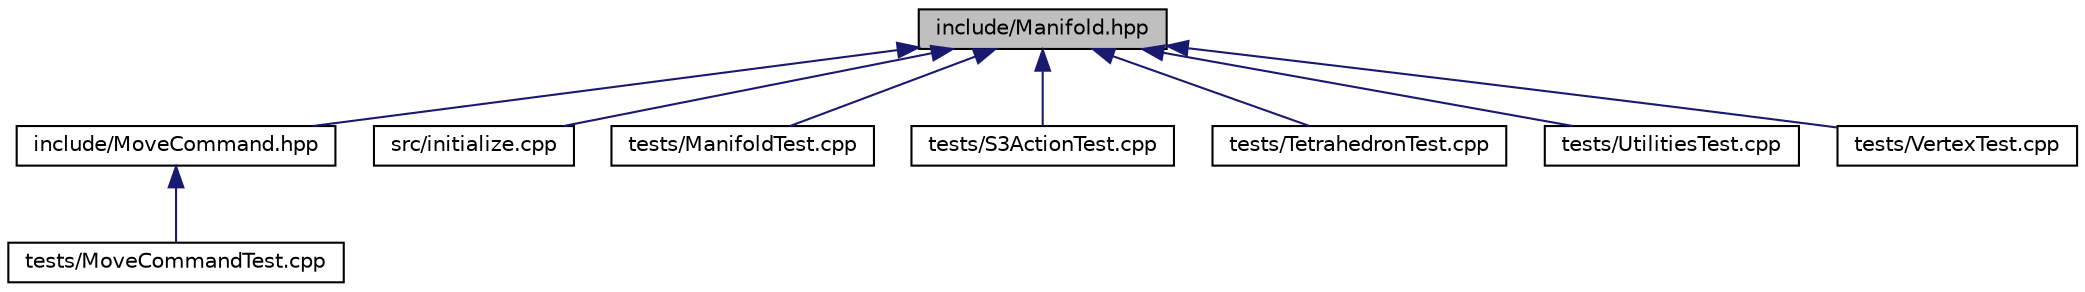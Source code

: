 digraph "include/Manifold.hpp"
{
  edge [fontname="Helvetica",fontsize="10",labelfontname="Helvetica",labelfontsize="10"];
  node [fontname="Helvetica",fontsize="10",shape=record];
  Node29 [label="include/Manifold.hpp",height=0.2,width=0.4,color="black", fillcolor="grey75", style="filled", fontcolor="black"];
  Node29 -> Node30 [dir="back",color="midnightblue",fontsize="10",style="solid",fontname="Helvetica"];
  Node30 [label="include/MoveCommand.hpp",height=0.2,width=0.4,color="black", fillcolor="white", style="filled",URL="$_move_command_8hpp_source.html"];
  Node30 -> Node31 [dir="back",color="midnightblue",fontsize="10",style="solid",fontname="Helvetica"];
  Node31 [label="tests/MoveCommandTest.cpp",height=0.2,width=0.4,color="black", fillcolor="white", style="filled",URL="$_move_command_test_8cpp.html",tooltip="Tests for moves. "];
  Node29 -> Node32 [dir="back",color="midnightblue",fontsize="10",style="solid",fontname="Helvetica"];
  Node32 [label="src/initialize.cpp",height=0.2,width=0.4,color="black", fillcolor="white", style="filled",URL="$initialize_8cpp.html",tooltip="Generates initial spacetimes. "];
  Node29 -> Node33 [dir="back",color="midnightblue",fontsize="10",style="solid",fontname="Helvetica"];
  Node33 [label="tests/ManifoldTest.cpp",height=0.2,width=0.4,color="black", fillcolor="white", style="filled",URL="$_manifold_test_8cpp.html",tooltip="Tests of new manifold data structure. "];
  Node29 -> Node34 [dir="back",color="midnightblue",fontsize="10",style="solid",fontname="Helvetica"];
  Node34 [label="tests/S3ActionTest.cpp",height=0.2,width=0.4,color="black", fillcolor="white", style="filled",URL="$_s3_action_test_8cpp_source.html"];
  Node29 -> Node35 [dir="back",color="midnightblue",fontsize="10",style="solid",fontname="Helvetica"];
  Node35 [label="tests/TetrahedronTest.cpp",height=0.2,width=0.4,color="black", fillcolor="white", style="filled",URL="$_tetrahedron_test_8cpp_source.html"];
  Node29 -> Node36 [dir="back",color="midnightblue",fontsize="10",style="solid",fontname="Helvetica"];
  Node36 [label="tests/UtilitiesTest.cpp",height=0.2,width=0.4,color="black", fillcolor="white", style="filled",URL="$_utilities_test_8cpp.html",tooltip="Tests on utility functions. "];
  Node29 -> Node37 [dir="back",color="midnightblue",fontsize="10",style="solid",fontname="Helvetica"];
  Node37 [label="tests/VertexTest.cpp",height=0.2,width=0.4,color="black", fillcolor="white", style="filled",URL="$_vertex_test_8cpp_source.html"];
}
